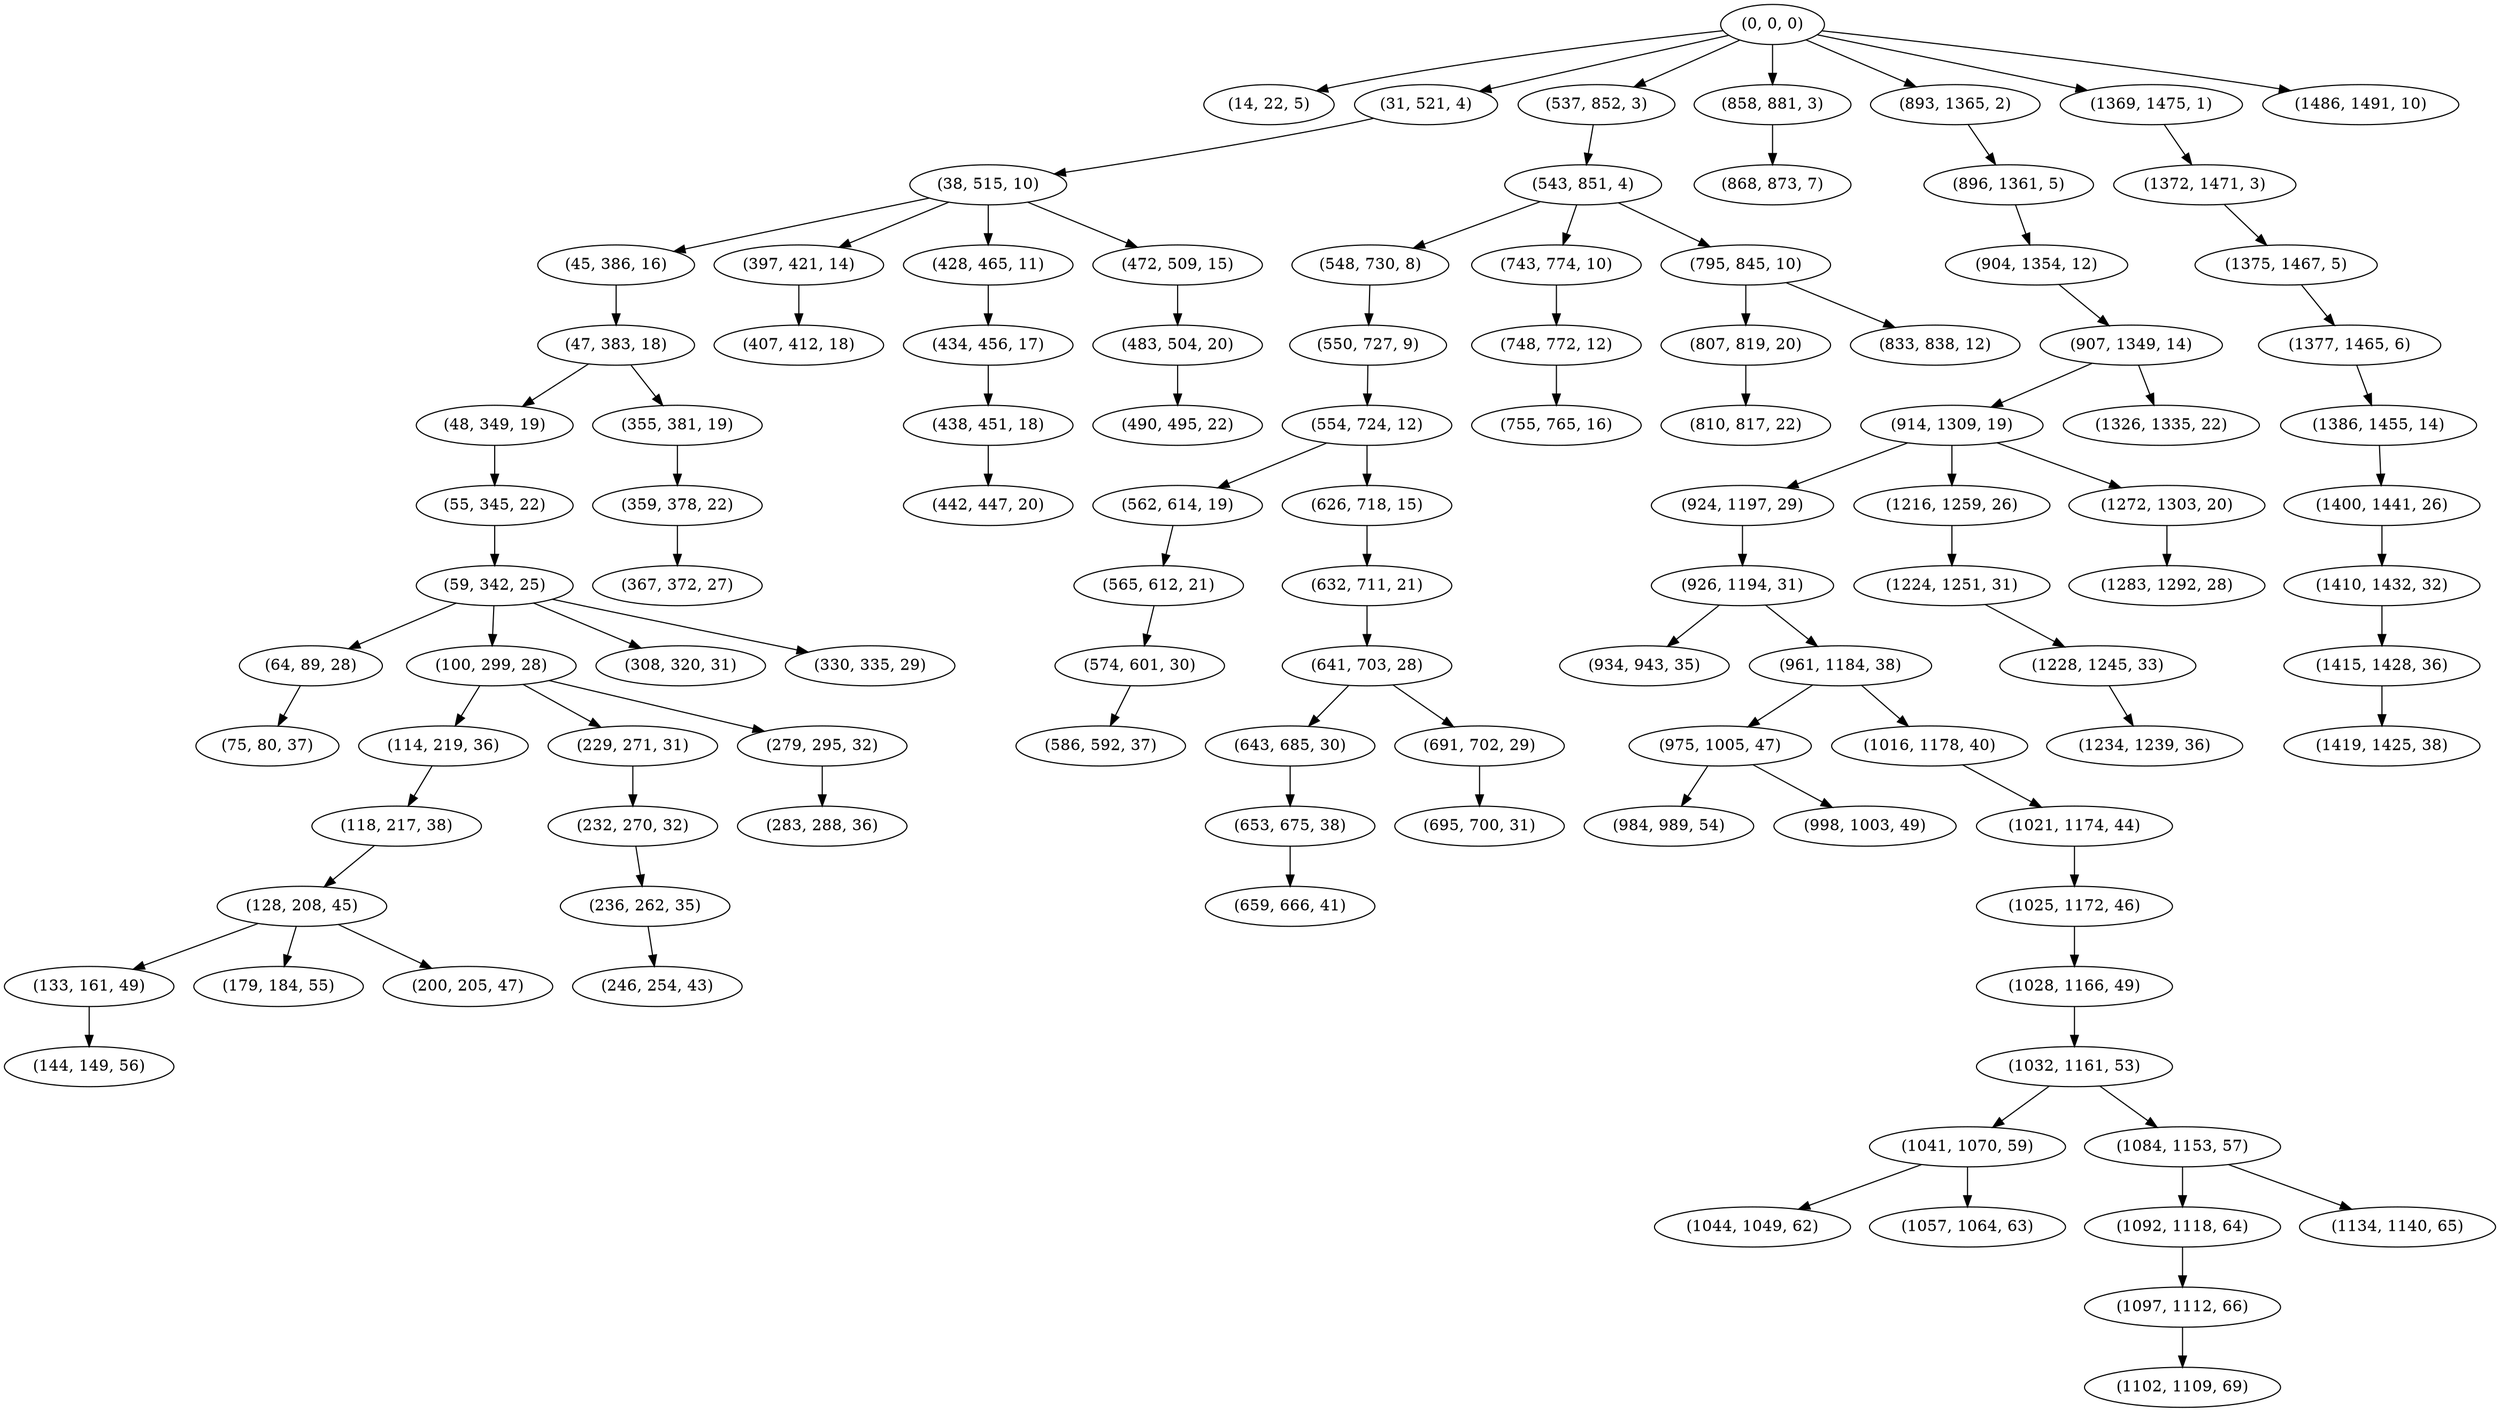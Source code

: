 digraph tree {
    "(0, 0, 0)";
    "(14, 22, 5)";
    "(31, 521, 4)";
    "(38, 515, 10)";
    "(45, 386, 16)";
    "(47, 383, 18)";
    "(48, 349, 19)";
    "(55, 345, 22)";
    "(59, 342, 25)";
    "(64, 89, 28)";
    "(75, 80, 37)";
    "(100, 299, 28)";
    "(114, 219, 36)";
    "(118, 217, 38)";
    "(128, 208, 45)";
    "(133, 161, 49)";
    "(144, 149, 56)";
    "(179, 184, 55)";
    "(200, 205, 47)";
    "(229, 271, 31)";
    "(232, 270, 32)";
    "(236, 262, 35)";
    "(246, 254, 43)";
    "(279, 295, 32)";
    "(283, 288, 36)";
    "(308, 320, 31)";
    "(330, 335, 29)";
    "(355, 381, 19)";
    "(359, 378, 22)";
    "(367, 372, 27)";
    "(397, 421, 14)";
    "(407, 412, 18)";
    "(428, 465, 11)";
    "(434, 456, 17)";
    "(438, 451, 18)";
    "(442, 447, 20)";
    "(472, 509, 15)";
    "(483, 504, 20)";
    "(490, 495, 22)";
    "(537, 852, 3)";
    "(543, 851, 4)";
    "(548, 730, 8)";
    "(550, 727, 9)";
    "(554, 724, 12)";
    "(562, 614, 19)";
    "(565, 612, 21)";
    "(574, 601, 30)";
    "(586, 592, 37)";
    "(626, 718, 15)";
    "(632, 711, 21)";
    "(641, 703, 28)";
    "(643, 685, 30)";
    "(653, 675, 38)";
    "(659, 666, 41)";
    "(691, 702, 29)";
    "(695, 700, 31)";
    "(743, 774, 10)";
    "(748, 772, 12)";
    "(755, 765, 16)";
    "(795, 845, 10)";
    "(807, 819, 20)";
    "(810, 817, 22)";
    "(833, 838, 12)";
    "(858, 881, 3)";
    "(868, 873, 7)";
    "(893, 1365, 2)";
    "(896, 1361, 5)";
    "(904, 1354, 12)";
    "(907, 1349, 14)";
    "(914, 1309, 19)";
    "(924, 1197, 29)";
    "(926, 1194, 31)";
    "(934, 943, 35)";
    "(961, 1184, 38)";
    "(975, 1005, 47)";
    "(984, 989, 54)";
    "(998, 1003, 49)";
    "(1016, 1178, 40)";
    "(1021, 1174, 44)";
    "(1025, 1172, 46)";
    "(1028, 1166, 49)";
    "(1032, 1161, 53)";
    "(1041, 1070, 59)";
    "(1044, 1049, 62)";
    "(1057, 1064, 63)";
    "(1084, 1153, 57)";
    "(1092, 1118, 64)";
    "(1097, 1112, 66)";
    "(1102, 1109, 69)";
    "(1134, 1140, 65)";
    "(1216, 1259, 26)";
    "(1224, 1251, 31)";
    "(1228, 1245, 33)";
    "(1234, 1239, 36)";
    "(1272, 1303, 20)";
    "(1283, 1292, 28)";
    "(1326, 1335, 22)";
    "(1369, 1475, 1)";
    "(1372, 1471, 3)";
    "(1375, 1467, 5)";
    "(1377, 1465, 6)";
    "(1386, 1455, 14)";
    "(1400, 1441, 26)";
    "(1410, 1432, 32)";
    "(1415, 1428, 36)";
    "(1419, 1425, 38)";
    "(1486, 1491, 10)";
    "(0, 0, 0)" -> "(14, 22, 5)";
    "(0, 0, 0)" -> "(31, 521, 4)";
    "(0, 0, 0)" -> "(537, 852, 3)";
    "(0, 0, 0)" -> "(858, 881, 3)";
    "(0, 0, 0)" -> "(893, 1365, 2)";
    "(0, 0, 0)" -> "(1369, 1475, 1)";
    "(0, 0, 0)" -> "(1486, 1491, 10)";
    "(31, 521, 4)" -> "(38, 515, 10)";
    "(38, 515, 10)" -> "(45, 386, 16)";
    "(38, 515, 10)" -> "(397, 421, 14)";
    "(38, 515, 10)" -> "(428, 465, 11)";
    "(38, 515, 10)" -> "(472, 509, 15)";
    "(45, 386, 16)" -> "(47, 383, 18)";
    "(47, 383, 18)" -> "(48, 349, 19)";
    "(47, 383, 18)" -> "(355, 381, 19)";
    "(48, 349, 19)" -> "(55, 345, 22)";
    "(55, 345, 22)" -> "(59, 342, 25)";
    "(59, 342, 25)" -> "(64, 89, 28)";
    "(59, 342, 25)" -> "(100, 299, 28)";
    "(59, 342, 25)" -> "(308, 320, 31)";
    "(59, 342, 25)" -> "(330, 335, 29)";
    "(64, 89, 28)" -> "(75, 80, 37)";
    "(100, 299, 28)" -> "(114, 219, 36)";
    "(100, 299, 28)" -> "(229, 271, 31)";
    "(100, 299, 28)" -> "(279, 295, 32)";
    "(114, 219, 36)" -> "(118, 217, 38)";
    "(118, 217, 38)" -> "(128, 208, 45)";
    "(128, 208, 45)" -> "(133, 161, 49)";
    "(128, 208, 45)" -> "(179, 184, 55)";
    "(128, 208, 45)" -> "(200, 205, 47)";
    "(133, 161, 49)" -> "(144, 149, 56)";
    "(229, 271, 31)" -> "(232, 270, 32)";
    "(232, 270, 32)" -> "(236, 262, 35)";
    "(236, 262, 35)" -> "(246, 254, 43)";
    "(279, 295, 32)" -> "(283, 288, 36)";
    "(355, 381, 19)" -> "(359, 378, 22)";
    "(359, 378, 22)" -> "(367, 372, 27)";
    "(397, 421, 14)" -> "(407, 412, 18)";
    "(428, 465, 11)" -> "(434, 456, 17)";
    "(434, 456, 17)" -> "(438, 451, 18)";
    "(438, 451, 18)" -> "(442, 447, 20)";
    "(472, 509, 15)" -> "(483, 504, 20)";
    "(483, 504, 20)" -> "(490, 495, 22)";
    "(537, 852, 3)" -> "(543, 851, 4)";
    "(543, 851, 4)" -> "(548, 730, 8)";
    "(543, 851, 4)" -> "(743, 774, 10)";
    "(543, 851, 4)" -> "(795, 845, 10)";
    "(548, 730, 8)" -> "(550, 727, 9)";
    "(550, 727, 9)" -> "(554, 724, 12)";
    "(554, 724, 12)" -> "(562, 614, 19)";
    "(554, 724, 12)" -> "(626, 718, 15)";
    "(562, 614, 19)" -> "(565, 612, 21)";
    "(565, 612, 21)" -> "(574, 601, 30)";
    "(574, 601, 30)" -> "(586, 592, 37)";
    "(626, 718, 15)" -> "(632, 711, 21)";
    "(632, 711, 21)" -> "(641, 703, 28)";
    "(641, 703, 28)" -> "(643, 685, 30)";
    "(641, 703, 28)" -> "(691, 702, 29)";
    "(643, 685, 30)" -> "(653, 675, 38)";
    "(653, 675, 38)" -> "(659, 666, 41)";
    "(691, 702, 29)" -> "(695, 700, 31)";
    "(743, 774, 10)" -> "(748, 772, 12)";
    "(748, 772, 12)" -> "(755, 765, 16)";
    "(795, 845, 10)" -> "(807, 819, 20)";
    "(795, 845, 10)" -> "(833, 838, 12)";
    "(807, 819, 20)" -> "(810, 817, 22)";
    "(858, 881, 3)" -> "(868, 873, 7)";
    "(893, 1365, 2)" -> "(896, 1361, 5)";
    "(896, 1361, 5)" -> "(904, 1354, 12)";
    "(904, 1354, 12)" -> "(907, 1349, 14)";
    "(907, 1349, 14)" -> "(914, 1309, 19)";
    "(907, 1349, 14)" -> "(1326, 1335, 22)";
    "(914, 1309, 19)" -> "(924, 1197, 29)";
    "(914, 1309, 19)" -> "(1216, 1259, 26)";
    "(914, 1309, 19)" -> "(1272, 1303, 20)";
    "(924, 1197, 29)" -> "(926, 1194, 31)";
    "(926, 1194, 31)" -> "(934, 943, 35)";
    "(926, 1194, 31)" -> "(961, 1184, 38)";
    "(961, 1184, 38)" -> "(975, 1005, 47)";
    "(961, 1184, 38)" -> "(1016, 1178, 40)";
    "(975, 1005, 47)" -> "(984, 989, 54)";
    "(975, 1005, 47)" -> "(998, 1003, 49)";
    "(1016, 1178, 40)" -> "(1021, 1174, 44)";
    "(1021, 1174, 44)" -> "(1025, 1172, 46)";
    "(1025, 1172, 46)" -> "(1028, 1166, 49)";
    "(1028, 1166, 49)" -> "(1032, 1161, 53)";
    "(1032, 1161, 53)" -> "(1041, 1070, 59)";
    "(1032, 1161, 53)" -> "(1084, 1153, 57)";
    "(1041, 1070, 59)" -> "(1044, 1049, 62)";
    "(1041, 1070, 59)" -> "(1057, 1064, 63)";
    "(1084, 1153, 57)" -> "(1092, 1118, 64)";
    "(1084, 1153, 57)" -> "(1134, 1140, 65)";
    "(1092, 1118, 64)" -> "(1097, 1112, 66)";
    "(1097, 1112, 66)" -> "(1102, 1109, 69)";
    "(1216, 1259, 26)" -> "(1224, 1251, 31)";
    "(1224, 1251, 31)" -> "(1228, 1245, 33)";
    "(1228, 1245, 33)" -> "(1234, 1239, 36)";
    "(1272, 1303, 20)" -> "(1283, 1292, 28)";
    "(1369, 1475, 1)" -> "(1372, 1471, 3)";
    "(1372, 1471, 3)" -> "(1375, 1467, 5)";
    "(1375, 1467, 5)" -> "(1377, 1465, 6)";
    "(1377, 1465, 6)" -> "(1386, 1455, 14)";
    "(1386, 1455, 14)" -> "(1400, 1441, 26)";
    "(1400, 1441, 26)" -> "(1410, 1432, 32)";
    "(1410, 1432, 32)" -> "(1415, 1428, 36)";
    "(1415, 1428, 36)" -> "(1419, 1425, 38)";
}
